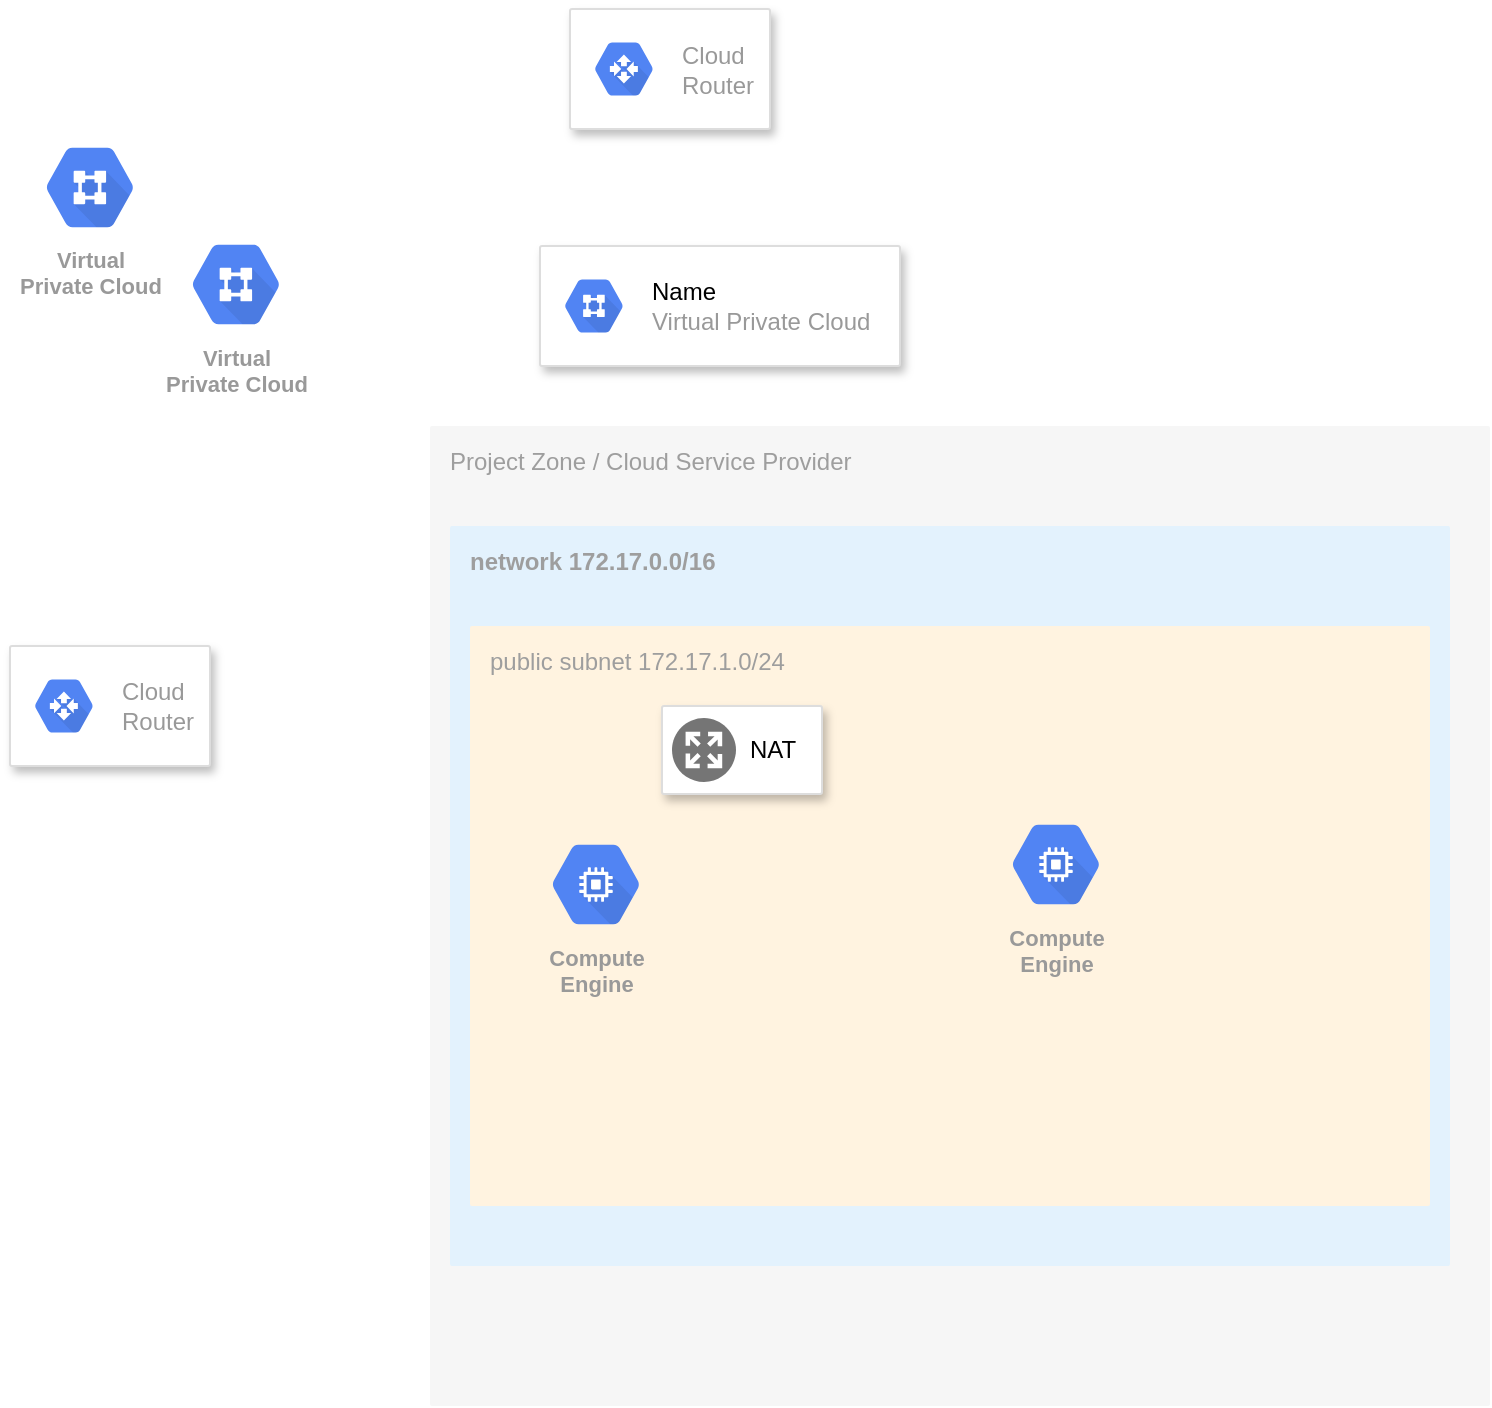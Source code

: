 <mxfile version="14.7.0" type="github">
  <diagram id="we8GqR12f53UsKGl7fwM" name="Page-1">
    <mxGraphModel dx="973" dy="722" grid="1" gridSize="10" guides="1" tooltips="1" connect="1" arrows="1" fold="1" page="1" pageScale="1" pageWidth="850" pageHeight="1100" math="0" shadow="0">
      <root>
        <mxCell id="0" />
        <mxCell id="1" parent="0" />
        <mxCell id="rqZA6Op7GURwhL-EkQn--1" value="Virtual&#xa;Private Cloud" style="html=1;fillColor=#5184F3;strokeColor=none;verticalAlign=top;labelPosition=center;verticalLabelPosition=bottom;align=center;spacingTop=-6;fontSize=11;fontStyle=1;fontColor=#999999;shape=mxgraph.gcp2.hexIcon;prIcon=virtual_private_cloud" vertex="1" parent="1">
          <mxGeometry x="150" y="120" width="66" height="58.5" as="geometry" />
        </mxCell>
        <mxCell id="rqZA6Op7GURwhL-EkQn--3" value="" style="strokeColor=#dddddd;shadow=1;strokeWidth=1;rounded=1;absoluteArcSize=1;arcSize=2;" vertex="1" parent="1">
          <mxGeometry x="335" y="130" width="180" height="60" as="geometry" />
        </mxCell>
        <mxCell id="rqZA6Op7GURwhL-EkQn--4" value="&lt;font color=&quot;#000000&quot;&gt;Name&lt;/font&gt;&lt;br&gt;Virtual Private Cloud" style="dashed=0;connectable=0;html=1;fillColor=#5184F3;strokeColor=none;shape=mxgraph.gcp2.hexIcon;prIcon=virtual_private_cloud;part=1;labelPosition=right;verticalLabelPosition=middle;align=left;verticalAlign=middle;spacingLeft=5;fontColor=#999999;fontSize=12;" vertex="1" parent="rqZA6Op7GURwhL-EkQn--3">
          <mxGeometry y="0.5" width="44" height="39" relative="1" as="geometry">
            <mxPoint x="5" y="-19.5" as="offset" />
          </mxGeometry>
        </mxCell>
        <mxCell id="rqZA6Op7GURwhL-EkQn--7" value="" style="strokeColor=#dddddd;shadow=1;strokeWidth=1;rounded=1;absoluteArcSize=1;arcSize=2;" vertex="1" parent="1">
          <mxGeometry x="350" y="11.5" width="100" height="60" as="geometry" />
        </mxCell>
        <mxCell id="rqZA6Op7GURwhL-EkQn--8" value="Cloud&#xa;Router" style="dashed=0;connectable=0;html=1;fillColor=#5184F3;strokeColor=none;shape=mxgraph.gcp2.hexIcon;prIcon=cloud_router;part=1;labelPosition=right;verticalLabelPosition=middle;align=left;verticalAlign=middle;spacingLeft=5;fontColor=#999999;fontSize=12;" vertex="1" parent="rqZA6Op7GURwhL-EkQn--7">
          <mxGeometry y="0.5" width="44" height="39" relative="1" as="geometry">
            <mxPoint x="5" y="-19.5" as="offset" />
          </mxGeometry>
        </mxCell>
        <mxCell id="rqZA6Op7GURwhL-EkQn--11" value="Virtual&#xa;Private Cloud" style="html=1;fillColor=#5184F3;strokeColor=none;verticalAlign=top;labelPosition=center;verticalLabelPosition=bottom;align=center;spacingTop=-6;fontSize=11;fontStyle=1;fontColor=#999999;shape=mxgraph.gcp2.hexIcon;prIcon=virtual_private_cloud" vertex="1" parent="1">
          <mxGeometry x="77" y="71.5" width="66" height="58.5" as="geometry" />
        </mxCell>
        <mxCell id="rqZA6Op7GURwhL-EkQn--21" value="Project Zone / Cloud Service Provider" style="points=[[0,0,0],[0.25,0,0],[0.5,0,0],[0.75,0,0],[1,0,0],[1,0.25,0],[1,0.5,0],[1,0.75,0],[1,1,0],[0.75,1,0],[0.5,1,0],[0.25,1,0],[0,1,0],[0,0.75,0],[0,0.5,0],[0,0.25,0]];rounded=1;absoluteArcSize=1;arcSize=2;html=1;strokeColor=none;gradientColor=none;shadow=0;dashed=0;fontSize=12;fontColor=#9E9E9E;align=left;verticalAlign=top;spacing=10;spacingTop=-4;fillColor=#F6F6F6;" vertex="1" parent="1">
          <mxGeometry x="280" y="220" width="530" height="490" as="geometry" />
        </mxCell>
        <mxCell id="rqZA6Op7GURwhL-EkQn--22" value="&lt;b&gt;network 172.17.0.0/16&lt;/b&gt;" style="points=[[0,0,0],[0.25,0,0],[0.5,0,0],[0.75,0,0],[1,0,0],[1,0.25,0],[1,0.5,0],[1,0.75,0],[1,1,0],[0.75,1,0],[0.5,1,0],[0.25,1,0],[0,1,0],[0,0.75,0],[0,0.5,0],[0,0.25,0]];rounded=1;absoluteArcSize=1;arcSize=2;html=1;strokeColor=none;gradientColor=none;shadow=0;dashed=0;fontSize=12;fontColor=#9E9E9E;align=left;verticalAlign=top;spacing=10;spacingTop=-4;fillColor=#E3F2FD;" vertex="1" parent="rqZA6Op7GURwhL-EkQn--21">
          <mxGeometry width="500" height="370" relative="1" as="geometry">
            <mxPoint x="10" y="50" as="offset" />
          </mxGeometry>
        </mxCell>
        <mxCell id="rqZA6Op7GURwhL-EkQn--23" value="public subnet 172.17.1.0/24" style="points=[[0,0,0],[0.25,0,0],[0.5,0,0],[0.75,0,0],[1,0,0],[1,0.25,0],[1,0.5,0],[1,0.75,0],[1,1,0],[0.75,1,0],[0.5,1,0],[0.25,1,0],[0,1,0],[0,0.75,0],[0,0.5,0],[0,0.25,0]];rounded=1;absoluteArcSize=1;arcSize=2;html=1;strokeColor=none;gradientColor=none;shadow=0;dashed=0;fontSize=12;fontColor=#9E9E9E;align=left;verticalAlign=top;spacing=10;spacingTop=-4;fillColor=#FFF3E0;" vertex="1" parent="rqZA6Op7GURwhL-EkQn--22">
          <mxGeometry width="480" height="290" relative="1" as="geometry">
            <mxPoint x="10" y="50" as="offset" />
          </mxGeometry>
        </mxCell>
        <mxCell id="rqZA6Op7GURwhL-EkQn--42" value="Compute&#xa;Engine" style="html=1;fillColor=#5184F3;strokeColor=none;verticalAlign=top;labelPosition=center;verticalLabelPosition=bottom;align=center;spacingTop=-6;fontSize=11;fontStyle=1;fontColor=#999999;shape=mxgraph.gcp2.hexIcon;prIcon=compute_engine" vertex="1" parent="rqZA6Op7GURwhL-EkQn--23">
          <mxGeometry x="30" y="100" width="66" height="58.5" as="geometry" />
        </mxCell>
        <mxCell id="rqZA6Op7GURwhL-EkQn--43" value="Compute&#xa;Engine" style="html=1;fillColor=#5184F3;strokeColor=none;verticalAlign=top;labelPosition=center;verticalLabelPosition=bottom;align=center;spacingTop=-6;fontSize=11;fontStyle=1;fontColor=#999999;shape=mxgraph.gcp2.hexIcon;prIcon=compute_engine" vertex="1" parent="rqZA6Op7GURwhL-EkQn--23">
          <mxGeometry x="260" y="90" width="66" height="58.5" as="geometry" />
        </mxCell>
        <mxCell id="rqZA6Op7GURwhL-EkQn--9" value="" style="strokeColor=#dddddd;shadow=1;strokeWidth=1;rounded=1;absoluteArcSize=1;arcSize=2;" vertex="1" parent="rqZA6Op7GURwhL-EkQn--23">
          <mxGeometry x="96" y="40" width="80" height="44" as="geometry" />
        </mxCell>
        <mxCell id="rqZA6Op7GURwhL-EkQn--10" value="NAT" style="dashed=0;connectable=0;html=1;fillColor=#757575;strokeColor=none;shape=mxgraph.gcp2.nat;part=1;labelPosition=right;verticalLabelPosition=middle;align=left;verticalAlign=middle;spacingLeft=5;fontSize=12;" vertex="1" parent="rqZA6Op7GURwhL-EkQn--9">
          <mxGeometry y="0.5" width="32" height="32" relative="1" as="geometry">
            <mxPoint x="5" y="-16" as="offset" />
          </mxGeometry>
        </mxCell>
        <mxCell id="rqZA6Op7GURwhL-EkQn--35" value="" style="strokeColor=#dddddd;shadow=1;strokeWidth=1;rounded=1;absoluteArcSize=1;arcSize=2;" vertex="1" parent="1">
          <mxGeometry x="70" y="330" width="100" height="60" as="geometry" />
        </mxCell>
        <mxCell id="rqZA6Op7GURwhL-EkQn--36" value="Cloud&#xa;Router" style="dashed=0;connectable=0;html=1;fillColor=#5184F3;strokeColor=none;shape=mxgraph.gcp2.hexIcon;prIcon=cloud_router;part=1;labelPosition=right;verticalLabelPosition=middle;align=left;verticalAlign=middle;spacingLeft=5;fontColor=#999999;fontSize=12;" vertex="1" parent="rqZA6Op7GURwhL-EkQn--35">
          <mxGeometry y="0.5" width="44" height="39" relative="1" as="geometry">
            <mxPoint x="5" y="-19.5" as="offset" />
          </mxGeometry>
        </mxCell>
      </root>
    </mxGraphModel>
  </diagram>
</mxfile>
